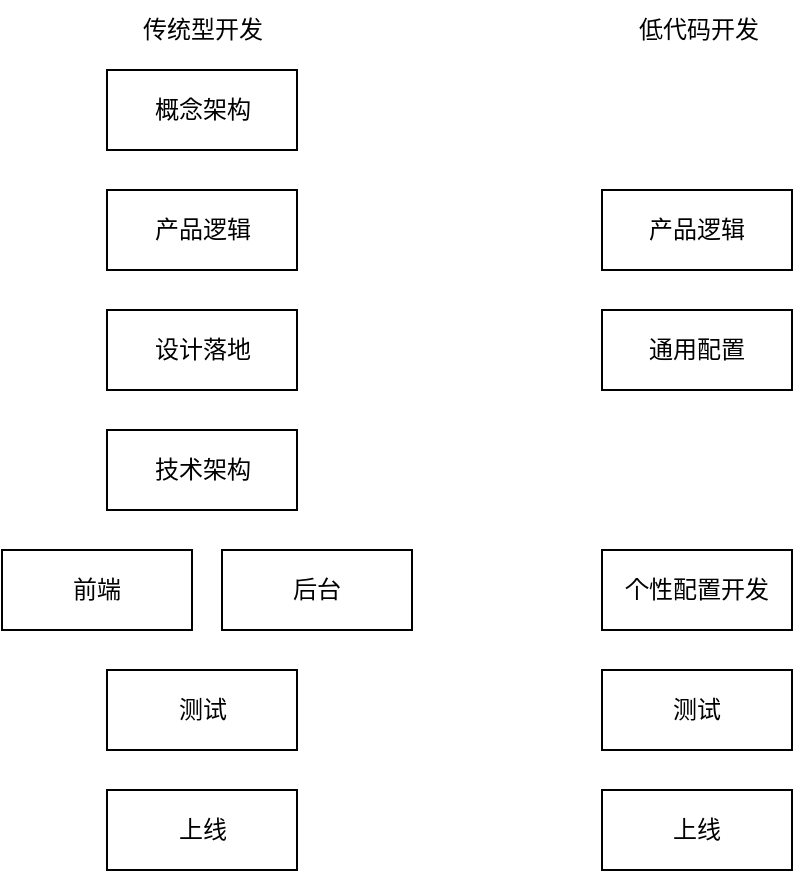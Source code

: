 <mxfile>
    <diagram id="Z-F2iA-auXLYxMRUW47y" name="第 1 页">
        <mxGraphModel dx="797" dy="629" grid="1" gridSize="10" guides="1" tooltips="1" connect="1" arrows="1" fold="1" page="1" pageScale="1" pageWidth="827" pageHeight="1169" math="0" shadow="0">
            <root>
                <mxCell id="0"/>
                <mxCell id="1" parent="0"/>
                <mxCell id="2" value="传统型开发&lt;br&gt;" style="text;html=1;align=center;verticalAlign=middle;resizable=0;points=[];autosize=1;strokeColor=none;fillColor=none;" vertex="1" parent="1">
                    <mxGeometry x="150" y="35" width="80" height="30" as="geometry"/>
                </mxCell>
                <mxCell id="3" value="概念架构" style="rounded=0;whiteSpace=wrap;html=1;" vertex="1" parent="1">
                    <mxGeometry x="142.5" y="70" width="95" height="40" as="geometry"/>
                </mxCell>
                <mxCell id="4" value="产品逻辑" style="rounded=0;whiteSpace=wrap;html=1;" vertex="1" parent="1">
                    <mxGeometry x="142.5" y="130" width="95" height="40" as="geometry"/>
                </mxCell>
                <mxCell id="5" value="设计落地" style="rounded=0;whiteSpace=wrap;html=1;" vertex="1" parent="1">
                    <mxGeometry x="142.5" y="190" width="95" height="40" as="geometry"/>
                </mxCell>
                <mxCell id="6" value="技术架构" style="rounded=0;whiteSpace=wrap;html=1;" vertex="1" parent="1">
                    <mxGeometry x="142.5" y="250" width="95" height="40" as="geometry"/>
                </mxCell>
                <mxCell id="20" style="edgeStyle=none;html=1;exitX=0.5;exitY=0;exitDx=0;exitDy=0;" edge="1" parent="1" source="8">
                    <mxGeometry relative="1" as="geometry">
                        <mxPoint x="140" y="340" as="targetPoint"/>
                    </mxGeometry>
                </mxCell>
                <mxCell id="8" value="前端" style="rounded=0;whiteSpace=wrap;html=1;" vertex="1" parent="1">
                    <mxGeometry x="90" y="310" width="95" height="40" as="geometry"/>
                </mxCell>
                <mxCell id="9" value="后台" style="rounded=0;whiteSpace=wrap;html=1;" vertex="1" parent="1">
                    <mxGeometry x="200" y="310" width="95" height="40" as="geometry"/>
                </mxCell>
                <mxCell id="10" value="测试" style="rounded=0;whiteSpace=wrap;html=1;" vertex="1" parent="1">
                    <mxGeometry x="142.5" y="370" width="95" height="40" as="geometry"/>
                </mxCell>
                <mxCell id="11" value="上线" style="rounded=0;whiteSpace=wrap;html=1;" vertex="1" parent="1">
                    <mxGeometry x="142.5" y="430" width="95" height="40" as="geometry"/>
                </mxCell>
                <mxCell id="12" value="低代码开发" style="text;html=1;align=center;verticalAlign=middle;resizable=0;points=[];autosize=1;strokeColor=none;fillColor=none;" vertex="1" parent="1">
                    <mxGeometry x="397.5" y="35" width="80" height="30" as="geometry"/>
                </mxCell>
                <mxCell id="14" value="产品逻辑" style="rounded=0;whiteSpace=wrap;html=1;" vertex="1" parent="1">
                    <mxGeometry x="390" y="130" width="95" height="40" as="geometry"/>
                </mxCell>
                <mxCell id="15" value="通用配置" style="rounded=0;whiteSpace=wrap;html=1;" vertex="1" parent="1">
                    <mxGeometry x="390" y="190" width="95" height="40" as="geometry"/>
                </mxCell>
                <mxCell id="16" value="测试" style="rounded=0;whiteSpace=wrap;html=1;" vertex="1" parent="1">
                    <mxGeometry x="390" y="370" width="95" height="40" as="geometry"/>
                </mxCell>
                <mxCell id="17" value="上线" style="rounded=0;whiteSpace=wrap;html=1;" vertex="1" parent="1">
                    <mxGeometry x="390" y="430" width="95" height="40" as="geometry"/>
                </mxCell>
                <mxCell id="19" value="个性配置开发" style="rounded=0;whiteSpace=wrap;html=1;" vertex="1" parent="1">
                    <mxGeometry x="390" y="310" width="95" height="40" as="geometry"/>
                </mxCell>
            </root>
        </mxGraphModel>
    </diagram>
</mxfile>